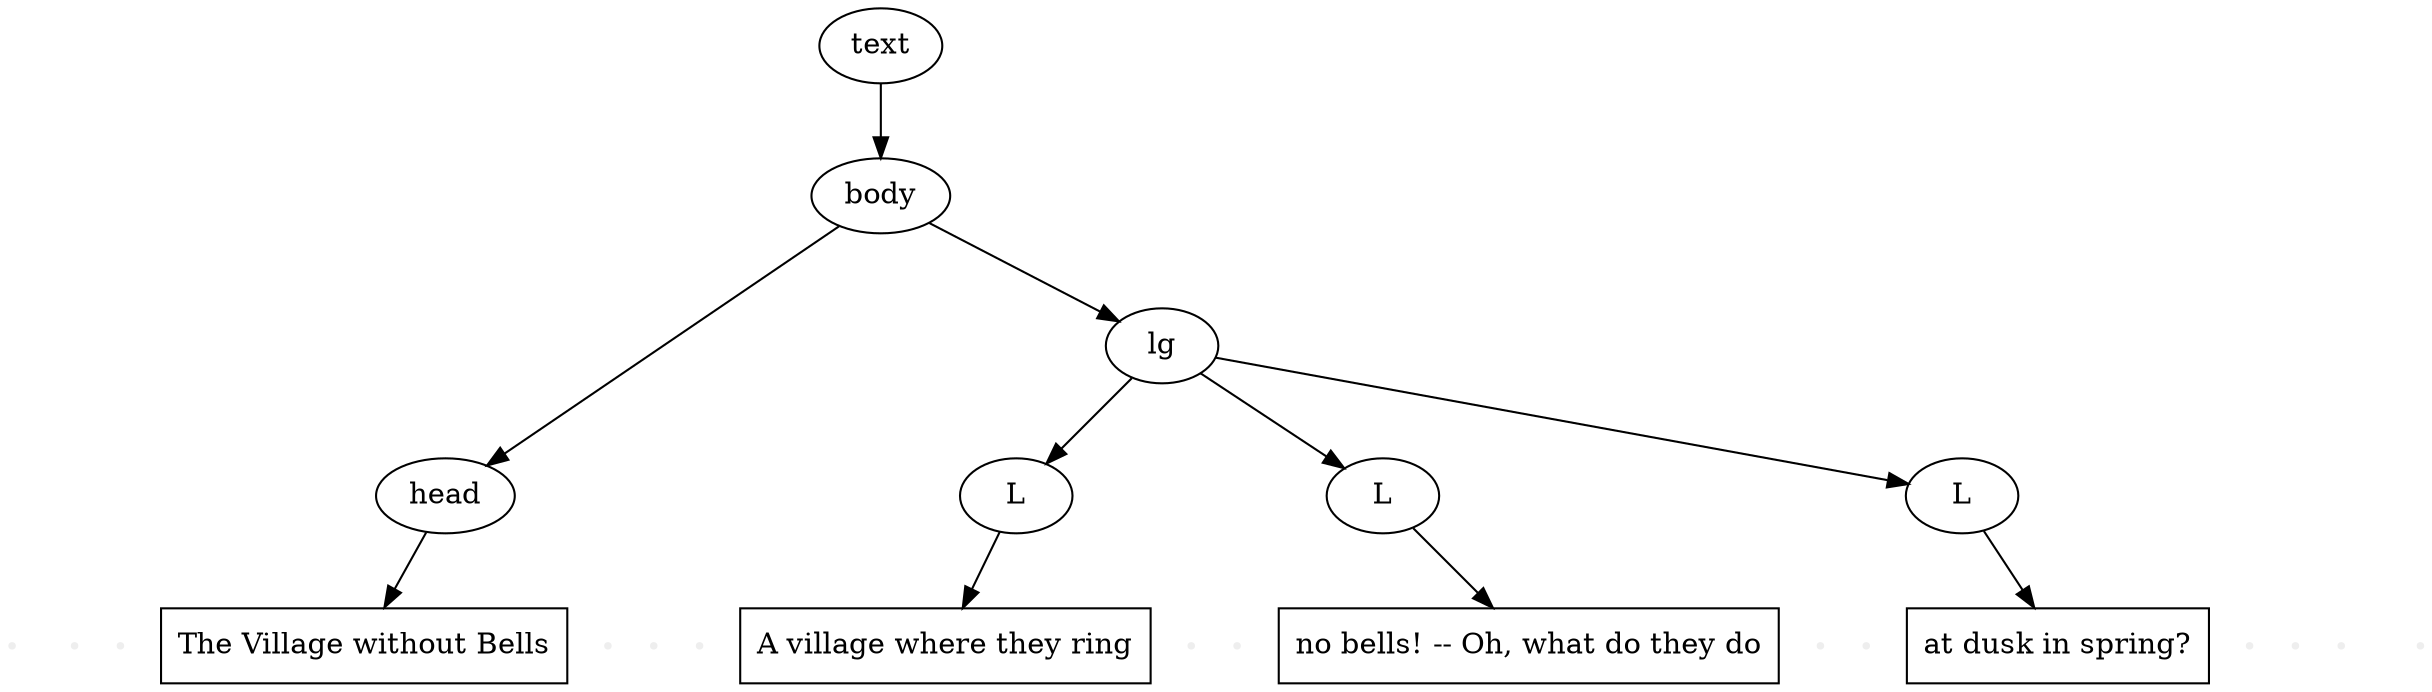 digraph {
  node [shape=rectangle, ordering=out];
  edge [color=gray];
  
  subgraph {
  rank = same;
  node [color=black, shape=point, style=filled, fillcolor="#EEEEEE"];
  starttext [label="t\n(", color=transparent];
  startbody [label="b\n(", color=transparent];
  starthead [label="h\n(", color=transparent];
  endhead [label="h\n)", color=transparent];
  startlg [label="lg\n(", color=transparent];
  startl1 [label="l\n(", color=transparent];
  endl1 [label="l\n)", color=transparent];
  startl2 [label="l\n(", color=transparent];
  endl2 [label="l\n)", color=transparent];
  startl3 [label="l\n(", color=transparent];
  endl3 [label="l\n)", color=transparent];
  endlg [label="lg\n)", color=transparent];
  endbody [label="b\n)", color=transparent];
  endtext [label="t\nend", color=transparent];

  node [color=black, shape=box, style=solid];
  // shape=plaintext makes them disappear too much
  
  pcd0 [label="The Village without Bells"];
  pcd1 [label="A village where they ring"];
  pcd2 [label="no bells! -- Oh, what do they do"];
  pcd3 [label="at dusk in spring?"]
   }

  node [shape=oval, color=gray, fontcolor=gray];
  text [color=black, fontcolor=black];
  body [color=black, fontcolor=black];
  head [color=black, fontcolor=black];
  lg [color=black, fontcolor=black];
  l1 [label="L", color=black, fontcolor=black];
  l2 [label="L", color=black, fontcolor=black];
  l3 [label="L", color=black, fontcolor=black];
  text -> starttext [color=red, style=invis, arrowhead=none];
  text -> body [color=black];
  text -> endtext [color=red, style=invis, arrowhead=none];
  
  body -> startbody [color=red, style=invis, arrowhead=none];
  body -> head [color=black];
  body -> lg [color=black];
  body -> endbody [color=red, style=invis, arrowhead=none];

  head -> starthead [color=red, style=invis, arrowhead="none"];
  head -> pcd0 [color=black];
  head -> endhead [color=red, style=invis, arrowhead="none"];
  

  lg -> startlg [style=invis, arrowhead=none, color=red];
  lg -> l1 [color=black];
  lg -> l2 [color=black];
  lg -> l3 [color=black];
  lg -> endlg [style=invis, color=red, arrowhead=none];


  l1 -> startl1 [color=red, style=invis, arrowhead=none];
  l1 -> pcd1 [color=black];
  l1 -> endl1 [color=red, style=invis, arrowhead=none];
  

  l2 -> startl2 [color=red, style=invis, arrowhead=none];
  l2 -> pcd2 [color=black];
  l2 -> endl2 [color=red, style=invis, arrowhead=none];
  

  l3 -> startl3 [color=red, style=invis, arrowhead=none];
  l3 -> pcd3 [color=black];
  l3 -> endl3 [color=red, style=invis, arrowhead=none];
  
  
}